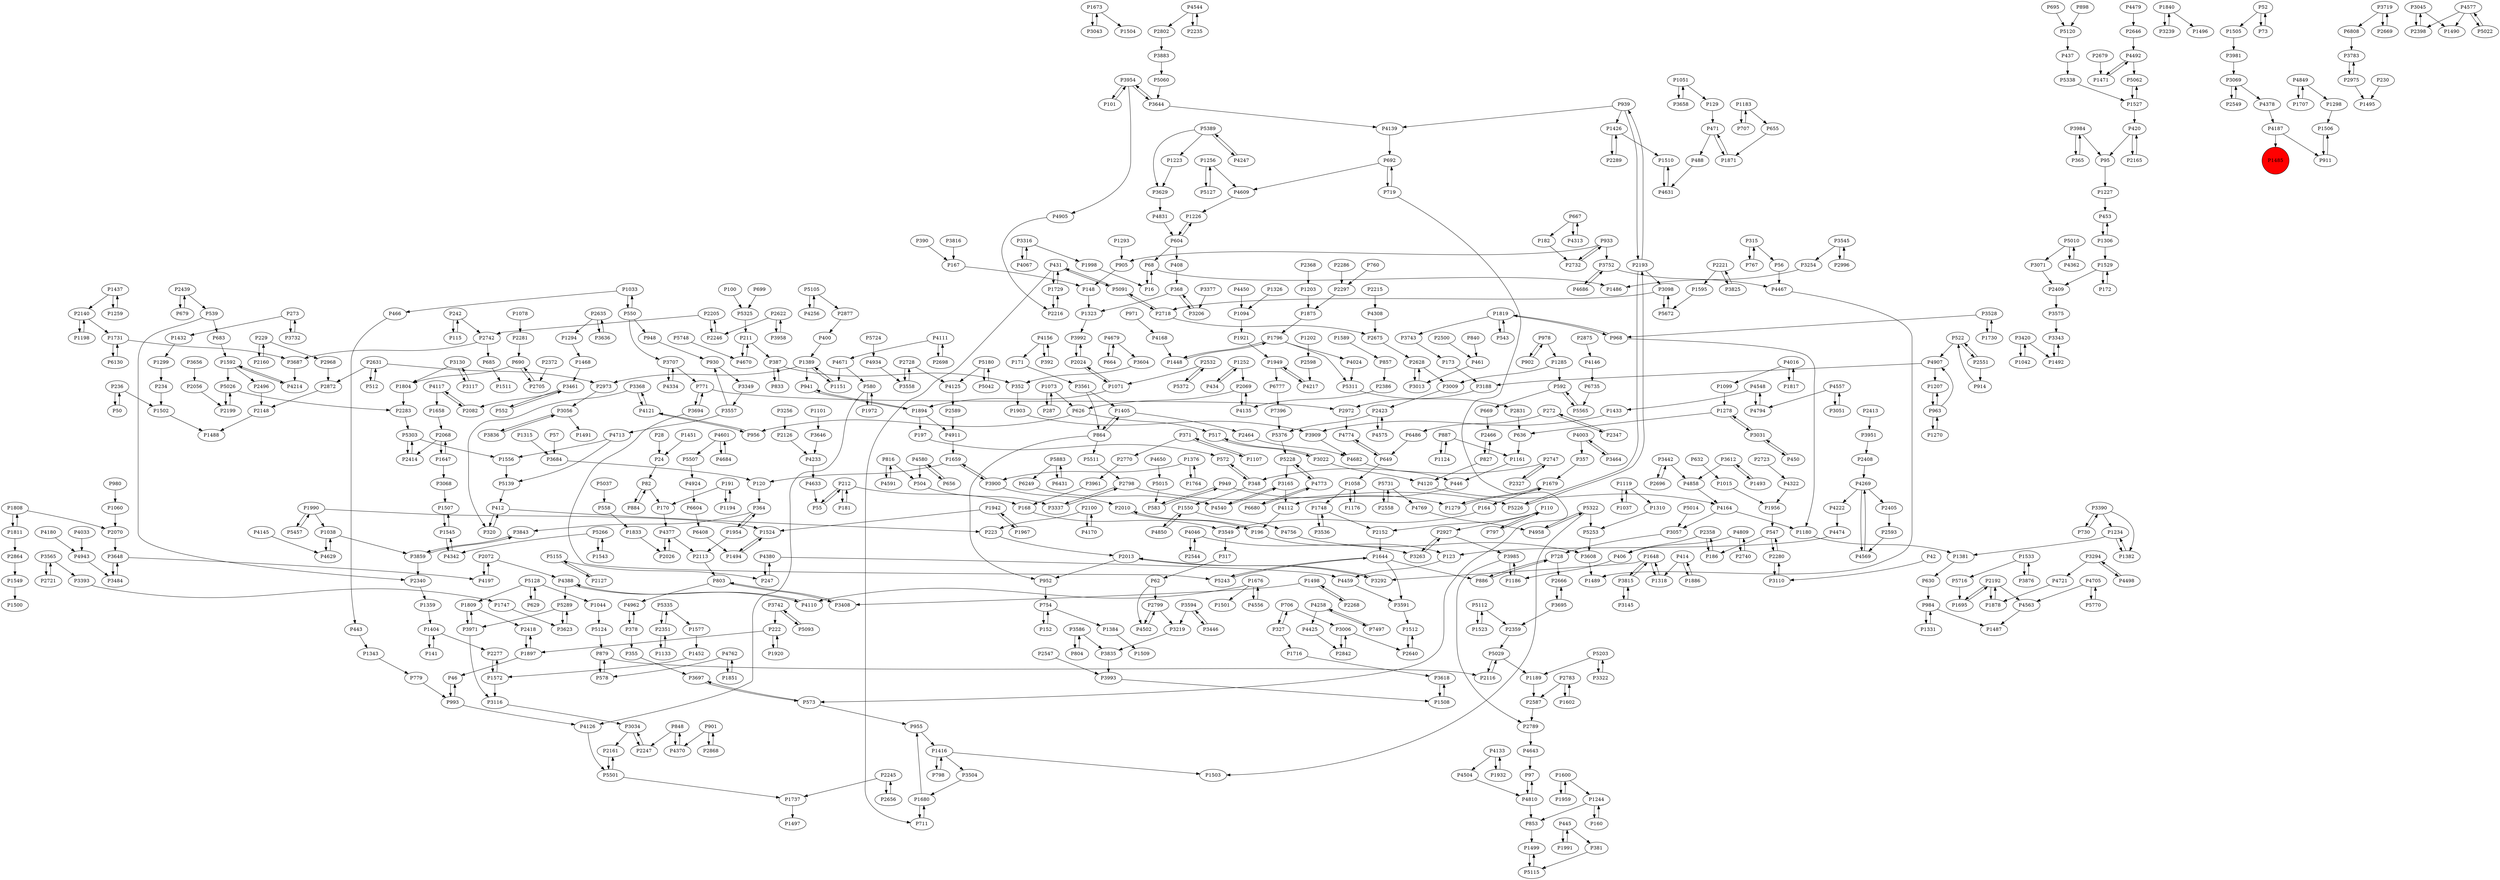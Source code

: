 digraph {
	P1673 -> P3043
	P236 -> P1502
	P1748 -> P2152
	P3031 -> P1278
	P2666 -> P3695
	P580 -> P4126
	P4133 -> P1932
	P1498 -> P3408
	P6431 -> P5883
	P1921 -> P1949
	P1648 -> P3815
	P3909 -> P4682
	P168 -> P3549
	P4046 -> P2544
	P2728 -> P3558
	P1256 -> P5127
	P3188 -> P2972
	P522 -> P2551
	P1315 -> P3684
	P5062 -> P1527
	P3294 -> P4498
	P667 -> P182
	P816 -> P4591
	P5303 -> P2414
	P368 -> P1323
	P5303 -> P1556
	P1432 -> P1299
	P4962 -> P378
	P2802 -> P3883
	P2696 -> P3442
	P1577 -> P1452
	P2358 -> P406
	P604 -> P408
	P355 -> P3697
	P1731 -> P3687
	P3992 -> P2024
	P1840 -> P3239
	P3130 -> P1804
	P1819 -> P3743
	P504 -> P3337
	P3707 -> P771
	P4575 -> P2423
	P236 -> P50
	P2245 -> P2656
	P3594 -> P3219
	P2327 -> P2747
	P939 -> P2193
	P387 -> P352
	P1298 -> P1506
	P816 -> P504
	P3117 -> P3130
	P3695 -> P2666
	P2783 -> P1602
	P4111 -> P2698
	P167 -> P148
	P3442 -> P2696
	P4924 -> P6604
	P357 -> P1679
	P4502 -> P2799
	P1747 -> P3623
	P1376 -> P1764
	P1512 -> P2640
	P4197 -> P2072
	P4631 -> P1510
	P4133 -> P4504
	P2409 -> P3575
	P1252 -> P434
	P242 -> P115
	P840 -> P461
	P4126 -> P5501
	P196 -> P2010
	P3954 -> P101
	P2747 -> P2327
	P3031 -> P450
	P4810 -> P853
	P2587 -> P2789
	P1676 -> P4556
	P1804 -> P2283
	P3732 -> P273
	P2728 -> P4125
	P2359 -> P5029
	P1234 -> P1381
	P1494 -> P1524
	P4459 -> P3591
	P685 -> P1511
	P3981 -> P3069
	P1954 -> P364
	P3719 -> P6808
	P2056 -> P2199
	P1033 -> P466
	P905 -> P148
	P4377 -> P2113
	P5289 -> P3623
	P4544 -> P2802
	P364 -> P1954
	P5376 -> P5228
	P4222 -> P4474
	P2799 -> P4502
	P3883 -> P5060
	P1894 -> P197
	P4046 -> P3263
	P2742 -> P685
	P547 -> P186
	P1647 -> P3068
	P4809 -> P2740
	P3461 -> P552
	P1119 -> P1037
	P6777 -> P7396
	P3646 -> P4233
	P4016 -> P1817
	P754 -> P1384
	P4217 -> P1949
	P3464 -> P4003
	P1990 -> P1524
	P1124 -> P887
	P779 -> P993
	P1331 -> P984
	P1505 -> P3981
	P420 -> P2165
	P2068 -> P2414
	P1389 -> P1151
	P3056 -> P1491
	P2148 -> P1488
	P1404 -> P141
	P5139 -> P412
	P408 -> P368
	P939 -> P4139
	P2070 -> P3648
	P4117 -> P2082
	P626 -> P517
	P431 -> P1729
	P3393 -> P1747
	P2705 -> P690
	P4117 -> P1658
	P1278 -> P636
	P3098 -> P2718
	P1897 -> P2418
	P2221 -> P1595
	P6680 -> P4773
	P42 -> P3110
	P68 -> P16
	P1279 -> P1679
	P229 -> P2968
	P827 -> P2466
	P3022 -> P4120
	P4125 -> P2589
	P348 -> P1550
	P1437 -> P2140
	P160 -> P1244
	P3263 -> P2927
	P649 -> P1058
	P827 -> P4120
	P3504 -> P1680
	P539 -> P683
	P5060 -> P3644
	P414 -> P1318
	P1416 -> P3504
	P706 -> P3006
	P2423 -> P4575
	P3043 -> P1673
	P5266 -> P1543
	P1840 -> P1496
	P4112 -> P196
	P1972 -> P580
	P1737 -> P1497
	P1498 -> P2268
	P1493 -> P3612
	P728 -> P2666
	P5120 -> P437
	P3951 -> P2408
	P4504 -> P4810
	P719 -> P573
	P1044 -> P5124
	P4556 -> P1676
	P2532 -> P5372
	P1244 -> P853
	P5029 -> P2116
	P5112 -> P2359
	P5203 -> P3322
	P3545 -> P2996
	P364 -> P3843
	P3575 -> P3343
	P1658 -> P2068
	P5243 -> P1644
	P327 -> P1716
	P5501 -> P2161
	P914 -> P522
	P547 -> P2280
	P4548 -> P4794
	P4120 -> P4164
	P971 -> P4168
	P1991 -> P445
	P984 -> P1331
	P3644 -> P3954
	P4773 -> P6680
	P2631 -> P2973
	P3843 -> P3859
	P4033 -> P4943
	P172 -> P1529
	P5029 -> P1189
	P2549 -> P3069
	P4370 -> P848
	P378 -> P4962
	P4214 -> P1592
	P62 -> P2799
	P1099 -> P1278
	P5037 -> P558
	P1227 -> P453
	P2289 -> P1426
	P1549 -> P1500
	P955 -> P1416
	P1071 -> P1894
	P3045 -> P2398
	P1416 -> P1503
	P2864 -> P1549
	P1707 -> P4849
	P1572 -> P2277
	P5180 -> P5042
	P5716 -> P1695
	P2927 -> P3263
	P4269 -> P4569
	P4650 -> P5015
	P52 -> P1505
	P2026 -> P4377
	P2968 -> P2872
	P5311 -> P2831
	P4467 -> P1489
	P864 -> P952
	P5335 -> P1577
	P390 -> P167
	P3130 -> P3117
	P857 -> P2386
	P3557 -> P930
	P3783 -> P2975
	P728 -> P886
	P3056 -> P3836
	P592 -> P669
	P437 -> P5338
	P4633 -> P55
	P1644 -> P5243
	P952 -> P754
	P4577 -> P2398
	P5026 -> P2199
	P242 -> P2742
	P5226 -> P2193
	P4380 -> P247
	P2268 -> P1498
	P352 -> P1903
	P2340 -> P1359
	P2280 -> P547
	P2798 -> P5226
	P3337 -> P2798
	P1259 -> P1437
	P1680 -> P711
	P2975 -> P1495
	P3013 -> P2628
	P272 -> P6486
	P101 -> P3954
	P4544 -> P2235
	P3742 -> P5093
	P949 -> P583
	P453 -> P1306
	P5266 -> P4342
	P3165 -> P4540
	P949 -> P1279
	P181 -> P212
	P5322 -> P5253
	P583 -> P949
	P1673 -> P1504
	P412 -> P320
	P1648 -> P3292
	P52 -> P73
	P6408 -> P1494
	P3110 -> P2280
	P3684 -> P120
	P3051 -> P4557
	P630 -> P984
	P4850 -> P1550
	P1506 -> P911
	P1949 -> P4217
	P5010 -> P3071
	P1119 -> P1310
	P1426 -> P2289
	P4139 -> P692
	P604 -> P1226
	P3961 -> P168
	P1468 -> P3461
	P1527 -> P5062
	P5042 -> P5180
	P939 -> P1426
	P4492 -> P1471
	P848 -> P2247
	P123 -> P4459
	P1161 -> P446
	P3971 -> P3116
	P1051 -> P3658
	P2975 -> P3783
	P5203 -> P1189
	P4168 -> P1448
	P884 -> P82
	P1659 -> P3900
	P5511 -> P2798
	P3484 -> P3648
	P82 -> P884
	P5155 -> P2127
	P1808 -> P1811
	P1223 -> P3629
	P573 -> P3697
	P5322 -> P4958
	P387 -> P833
	P327 -> P706
	P1875 -> P1796
	P1959 -> P1600
	P1811 -> P2864
	P5372 -> P2532
	P933 -> P905
	P2205 -> P2246
	P2551 -> P522
	P1543 -> P5266
	P16 -> P68
	P4170 -> P2100
	P1502 -> P1488
	P3420 -> P1042
	P4831 -> P604
	P1644 -> P886
	P1234 -> P1382
	P1183 -> P655
	P3528 -> P1730
	P1808 -> P2070
	P5128 -> P629
	P4713 -> P1556
	P3594 -> P3446
	P1897 -> P46
	P930 -> P3349
	P3697 -> P573
	P1600 -> P1959
	P4024 -> P5311
	P3984 -> P365
	P5457 -> P1990
	P1676 -> P4110
	P3836 -> P3056
	P371 -> P2770
	P1426 -> P1510
	P3558 -> P2728
	P2069 -> P626
	P4934 -> P3558
	P1524 -> P1494
	P798 -> P1416
	P68 -> P1486
	P3658 -> P1051
	P4164 -> P3057
	P4145 -> P4629
	P1527 -> P420
	P902 -> P978
	P4377 -> P2026
	P1382 -> P1234
	P1680 -> P955
	P2408 -> P4269
	P760 -> P2297
	P667 -> P4313
	P3219 -> P3835
	P649 -> P4774
	P2622 -> P2246
	P4269 -> P4222
	P3116 -> P3034
	P3256 -> P2126
	P6735 -> P5565
	P3719 -> P2669
	P5022 -> P4577
	P412 -> P223
	P1405 -> P864
	P522 -> P4907
	P2192 -> P1878
	P771 -> P2972
	P580 -> P1972
	P4810 -> P97
	P4362 -> P5010
	P5228 -> P4773
	P4110 -> P4388
	P4313 -> P667
	P406 -> P1186
	P1817 -> P4016
	P2013 -> P3292
	P2116 -> P5029
	P2622 -> P3958
	P4557 -> P3051
	P4577 -> P5022
	P4591 -> P816
	P1318 -> P1648
	P1471 -> P4492
	P4388 -> P4110
	P461 -> P3013
	P604 -> P68
	P4474 -> P123
	P1886 -> P414
	P2413 -> P3951
	P3536 -> P1748
	P1659 -> P120
	P5731 -> P4769
	P993 -> P4126
	P2783 -> P2587
	P4601 -> P4684
	P3420 -> P1492
	P1094 -> P1921
	P1183 -> P707
	P2193 -> P3098
	P1310 -> P5253
	P636 -> P1161
	P315 -> P56
	P669 -> P2466
	P5105 -> P2877
	P171 -> P3561
	P887 -> P1161
	P730 -> P3390
	P3349 -> P3557
	P1871 -> P471
	P4003 -> P3464
	P4858 -> P4164
	P186 -> P2358
	P3707 -> P4334
	P5105 -> P4256
	P1037 -> P1119
	P2127 -> P5155
	P797 -> P110
	P3612 -> P1493
	P62 -> P4502
	P2593 -> P4569
	P1256 -> P4609
	P692 -> P4609
	P5389 -> P1223
	P5091 -> P2718
	P4849 -> P1707
	P1448 -> P1796
	P3586 -> P3835
	P3612 -> P4858
	P771 -> P3694
	P4679 -> P664
	P1833 -> P2026
	P392 -> P4156
	P4342 -> P1545
	P2246 -> P2205
	P2072 -> P4388
	P5322 -> P1503
	P4135 -> P2069
	P2747 -> P348
	P5724 -> P4934
	P4609 -> P1226
	P5228 -> P3165
	P5325 -> P211
	P1452 -> P1572
	P6486 -> P649
	P371 -> P1107
	P1533 -> P5716
	P212 -> P55
	P1819 -> P968
	P2635 -> P1294
	P1920 -> P222
	P4380 -> P4459
	P2589 -> P4911
	P4756 -> P3608
	P4958 -> P5322
	P980 -> P1060
	P348 -> P572
	P4774 -> P649
	P4016 -> P1099
	P4643 -> P97
	P1207 -> P963
	P2532 -> P1071
	P552 -> P3461
	P879 -> P578
	P512 -> P2631
	P3816 -> P167
	P4067 -> P3316
	P2631 -> P2872
	P578 -> P879
	P3604 -> P352
	P4256 -> P5105
	P2283 -> P5303
	P4003 -> P357
	P4258 -> P4425
	P2280 -> P3110
	P853 -> P1499
	P3545 -> P3254
	P420 -> P95
	P2140 -> P1198
	P572 -> P348
	P550 -> P1033
	P3954 -> P3644
	P3608 -> P1489
	P3069 -> P2549
	P2297 -> P1875
	P5883 -> P6249
	P2010 -> P196
	P695 -> P5120
	P3648 -> P4197
	P4705 -> P5770
	P2646 -> P4492
	P222 -> P1897
	P2718 -> P2675
	P445 -> P381
	P1202 -> P2598
	P1679 -> P1279
	P2013 -> P952
	P3034 -> P2161
	P3752 -> P4686
	P4686 -> P3752
	P1343 -> P779
	P1060 -> P2070
	P3408 -> P803
	P3390 -> P730
	P1058 -> P1176
	P1107 -> P371
	P543 -> P1819
	P164 -> P3549
	P5731 -> P2558
	P2100 -> P4170
	P2215 -> P4308
	P6604 -> P6408
	P50 -> P236
	P1550 -> P4850
	P4479 -> P2646
	P4601 -> P5507
	P1042 -> P3420
	P3034 -> P2247
	P2351 -> P5335
	P3618 -> P1508
	P5335 -> P2351
	P471 -> P1871
	P2161 -> P5501
	P1676 -> P1501
	P1956 -> P547
	P1180 -> P1381
	P4378 -> P4187
	P963 -> P1207
	P273 -> P3732
	P1851 -> P4762
	P4180 -> P4943
	P3591 -> P1512
	P431 -> P5091
	P2669 -> P3719
	P2216 -> P1729
	P1133 -> P2351
	P1729 -> P2216
	P5115 -> P1499
	P196 -> P123
	P4498 -> P3294
	P632 -> P1015
	P3694 -> P5243
	P1954 -> P2113
	P4258 -> P7497
	P2199 -> P5026
	P1894 -> P4911
	P400 -> P1389
	P1294 -> P1468
	P1437 -> P1259
	P4705 -> P4563
	P2872 -> P2148
	P3971 -> P1809
	P3984 -> P95
	P1252 -> P2069
	P2598 -> P4217
	P197 -> P572
	P1990 -> P1038
	P4334 -> P3707
	P3145 -> P3815
	P1038 -> P4629
	P573 -> P955
	P1404 -> P2277
	P3368 -> P320
	P5112 -> P1523
	P3815 -> P1648
	P1647 -> P2068
	P414 -> P1886
	P1015 -> P1956
	P1748 -> P3536
	P2386 -> P4135
	P7497 -> P4258
	P3958 -> P2622
	P434 -> P1252
	P2500 -> P461
	P95 -> P1227
	P1556 -> P5139
	P993 -> P46
	P5127 -> P1256
	P1058 -> P1748
	P2551 -> P914
	P1381 -> P630
	P3687 -> P4214
	P110 -> P2152
	P28 -> P24
	P148 -> P1323
	P100 -> P5325
	P46 -> P993
	P804 -> P3586
	P5883 -> P6431
	P4911 -> P1659
	P3022 -> P517
	P1949 -> P6777
	P2973 -> P3056
	P1299 -> P234
	P4247 -> P5389
	P706 -> P327
	P1359 -> P1404
	P4762 -> P1851
	P4322 -> P1956
	P3045 -> P1490
	P3165 -> P4112
	P3565 -> P2721
	P933 -> P2732
	P2024 -> P3992
	P2628 -> P3013
	P690 -> P1804
	P626 -> P956
	P2996 -> P3545
	P4762 -> P578
	P4111 -> P4671
	P273 -> P1432
	P1326 -> P1094
	P2193 -> P939
	P4164 -> P1180
	P1244 -> P160
	P471 -> P488
	P4388 -> P5289
	P1529 -> P2409
	P1809 -> P2418
	P2558 -> P5731
	P368 -> P3206
	P1451 -> P24
	P3752 -> P4467
	P5124 -> P879
	P3557 -> P4713
	P879 -> P2116
	P1176 -> P1058
	P320 -> P412
	P629 -> P5128
	P2113 -> P803
	P2742 -> P3687
	P1545 -> P4342
	P911 -> P1506
	P5748 -> P4670
	P3954 -> P4905
	P1942 -> P1967
	P1226 -> P604
	P3343 -> P1492
	P1695 -> P2192
	P4849 -> P1298
	P1878 -> P2192
	P3442 -> P4858
	P683 -> P1592
	P3528 -> P968
	P4629 -> P1038
	P5026 -> P2283
	P1416 -> P798
	P4557 -> P4794
	P3586 -> P804
	P3316 -> P1998
	P2544 -> P4046
	P3294 -> P4721
	P4713 -> P5139
	P1293 -> P905
	P655 -> P1871
	P1492 -> P3343
	P1198 -> P2140
	P2192 -> P1695
	P4682 -> P446
	P5338 -> P1527
	P5128 -> P1809
	P2496 -> P2148
	P4580 -> P504
	P3071 -> P2409
	P4684 -> P4601
	P7396 -> P5376
	P315 -> P767
	P4943 -> P3484
	P1764 -> P1376
	P1306 -> P1529
	P2631 -> P512
	P978 -> P902
	P152 -> P754
	P3377 -> P3206
	P4187 -> P1485
	P3743 -> P173
	P978 -> P1285
	P2205 -> P2742
	P707 -> P1183
	P5289 -> P3971
	P2635 -> P3636
	P5128 -> P1044
	P2405 -> P2593
	P3985 -> P2789
	P2245 -> P1737
	P2466 -> P827
	P2221 -> P3825
	P1716 -> P3618
	P848 -> P4370
	P2024 -> P1071
	P1033 -> P550
	P2358 -> P186
	P2277 -> P1572
	P963 -> P4907
	P656 -> P4580
	P1194 -> P191
	P5507 -> P4924
	P4905 -> P2216
	P2192 -> P4563
	P864 -> P5511
	P445 -> P1991
	P2082 -> P4117
	P211 -> P387
	P1932 -> P4133
	P3815 -> P3145
	P1186 -> P3985
	P3835 -> P3993
	P2547 -> P3993
	P864 -> P1405
	P2286 -> P2297
	P2877 -> P400
	P692 -> P719
	P1602 -> P2783
	P3742 -> P222
	P443 -> P1343
	P1592 -> P2496
	P1073 -> P287
	P4907 -> P1207
	P1285 -> P592
	P948 -> P930
	P1523 -> P5112
	P4156 -> P392
	P1592 -> P4214
	P3825 -> P2221
	P1101 -> P3646
	P4794 -> P4548
	P3322 -> P5203
	P1550 -> P4756
	P3694 -> P771
	P3561 -> P1405
	P191 -> P1194
	P2372 -> P2705
	P901 -> P4370
	P234 -> P1502
	P223 -> P2013
	P898 -> P5120
	P5253 -> P3608
	P6249 -> P4540
	P5565 -> P592
	P4187 -> P911
	P1533 -> P3876
	P57 -> P3684
	P4548 -> P1433
	P2972 -> P4774
	P212 -> P181
	P3636 -> P2635
	P287 -> P1073
	P2656 -> P2245
	P1809 -> P3971
	P450 -> P3031
	P5015 -> P583
	P1285 -> P3009
	P3254 -> P1486
	P1903 -> P3909
	P381 -> P5115
	P767 -> P315
	P1384 -> P1509
	P3859 -> P2340
	P6808 -> P3783
	P2927 -> P3985
	P2679 -> P1471
	P129 -> P471
	P4679 -> P3604
	P170 -> P4377
	P1811 -> P1808
	P1589 -> P857
	P110 -> P797
	P5389 -> P4247
	P3644 -> P4139
	P550 -> P948
	P2640 -> P1512
	P2069 -> P4135
	P431 -> P711
	P690 -> P2705
	P2723 -> P4322
	P5389 -> P3629
	P5093 -> P3742
	P2247 -> P3034
	P1545 -> P1507
	P2414 -> P5303
	P446 -> P4112
	P4269 -> P2405
	P963 -> P1270
	P2165 -> P420
	P1592 -> P5026
	P317 -> P62
	P1323 -> P3992
	P5180 -> P4125
	P1270 -> P963
	P4671 -> P1151
	P2100 -> P223
	P3068 -> P1507
	P3368 -> P4121
	P110 -> P2927
	P984 -> P1487
	P2721 -> P3565
	P6130 -> P1731
	P3069 -> P4378
	P4425 -> P2842
	P3057 -> P728
	P4907 -> P3188
	P2732 -> P933
	P754 -> P152
	P1644 -> P3591
	P699 -> P5325
	P82 -> P170
	P3461 -> P2082
	P466 -> P443
	P2740 -> P4809
	P4121 -> P3368
	P4121 -> P956
	P3900 -> P1659
	P2418 -> P1897
	P592 -> P5565
	P3206 -> P368
	P3695 -> P2359
	P2439 -> P539
	P5010 -> P4362
	P1730 -> P3528
	P1796 -> P5311
	P222 -> P1920
	P1998 -> P16
	P1151 -> P1389
	P191 -> P170
	P1819 -> P543
	P173 -> P3188
	P73 -> P52
	P1071 -> P2024
	P5091 -> P431
	P5501 -> P1737
	P2193 -> P5226
	P887 -> P1124
	P4769 -> P4958
	P3009 -> P2423
	P4671 -> P580
	P2718 -> P5091
	P2068 -> P1647
	P803 -> P3408
	P3629 -> P4831
	P3648 -> P3484
	P4569 -> P4269
	P2798 -> P3337
	P968 -> P1819
	P1796 -> P1448
	P550 -> P3707
	P3549 -> P317
	P1278 -> P3031
	P5770 -> P4705
	P2368 -> P1203
	P120 -> P364
	P272 -> P2347
	P3623 -> P5289
	P4492 -> P5062
	P1051 -> P129
	P365 -> P3984
	P3292 -> P2013
	P803 -> P4962
	P2072 -> P4197
	P3006 -> P2842
	P24 -> P82
	P2423 -> P5376
	P2439 -> P679
	P2347 -> P272
	P968 -> P1180
	P1510 -> P4631
	P886 -> P728
	P1499 -> P5115
	P182 -> P2732
	P4450 -> P1094
	P3390 -> P1234
	P1038 -> P3859
	P3876 -> P1533
	P1731 -> P6130
	P1990 -> P5457
	P3446 -> P3594
	P539 -> P2340
	P558 -> P1833
	P1529 -> P172
	P1433 -> P3909
	P247 -> P4380
	P5014 -> P3057
	P1203 -> P1875
	P719 -> P692
	P3561 -> P864
	P1894 -> P941
	P1405 -> P2464
	P2398 -> P3045
	P115 -> P242
	P2770 -> P3961
	P1600 -> P1244
	P56 -> P4467
	P2235 -> P4544
	P2152 -> P1644
	P4809 -> P406
	P3900 -> P2010
	P2831 -> P636
	P1189 -> P2587
	P3098 -> P5672
	P1572 -> P3116
	P1306 -> P453
	P2126 -> P4233
	P1729 -> P431
	P517 -> P3022
	P5672 -> P3098
	P3565 -> P3393
	P4156 -> P171
	P2140 -> P1731
	P1595 -> P5672
	P679 -> P2439
	P212 -> P168
	P3390 -> P1382
	P1389 -> P941
	P230 -> P1495
	P933 -> P3752
	P1648 -> P1318
	P3985 -> P1186
	P4233 -> P4633
	P4721 -> P1878
	P2160 -> P229
	P1389 -> P2973
	P1507 -> P1545
	P956 -> P4121
	P1942 -> P1524
	P3656 -> P2056
	P833 -> P387
	P4563 -> P1487
	P711 -> P1680
	P2842 -> P3006
	P4670 -> P211
	P2675 -> P2628
	P3859 -> P3843
	P1508 -> P3618
	P1078 -> P2281
	P4580 -> P656
	P3993 -> P1508
	P901 -> P2868
	P4773 -> P5228
	P2875 -> P4146
	P3239 -> P1840
	P378 -> P355
	P664 -> P4679
	P55 -> P212
	P1376 -> P3900
	P2464 -> P4682
	P4146 -> P6735
	P2868 -> P901
	P2351 -> P1133
	P3316 -> P4067
	P488 -> P4631
	P2281 -> P690
	P5155 -> P247
	P1967 -> P1942
	P941 -> P1894
	P1073 -> P626
	P229 -> P2160
	P2698 -> P4111
	P3006 -> P2640
	P97 -> P4810
	P1679 -> P164
	P211 -> P4670
	P4577 -> P1490
	P4540 -> P3165
	P1796 -> P4024
	P2628 -> P3009
	P4308 -> P2675
	P2799 -> P3219
	P2789 -> P4643
	P141 -> P1404
	P1485 [shape=circle]
	P1485 [style=filled]
	P1485 [fillcolor=red]
}